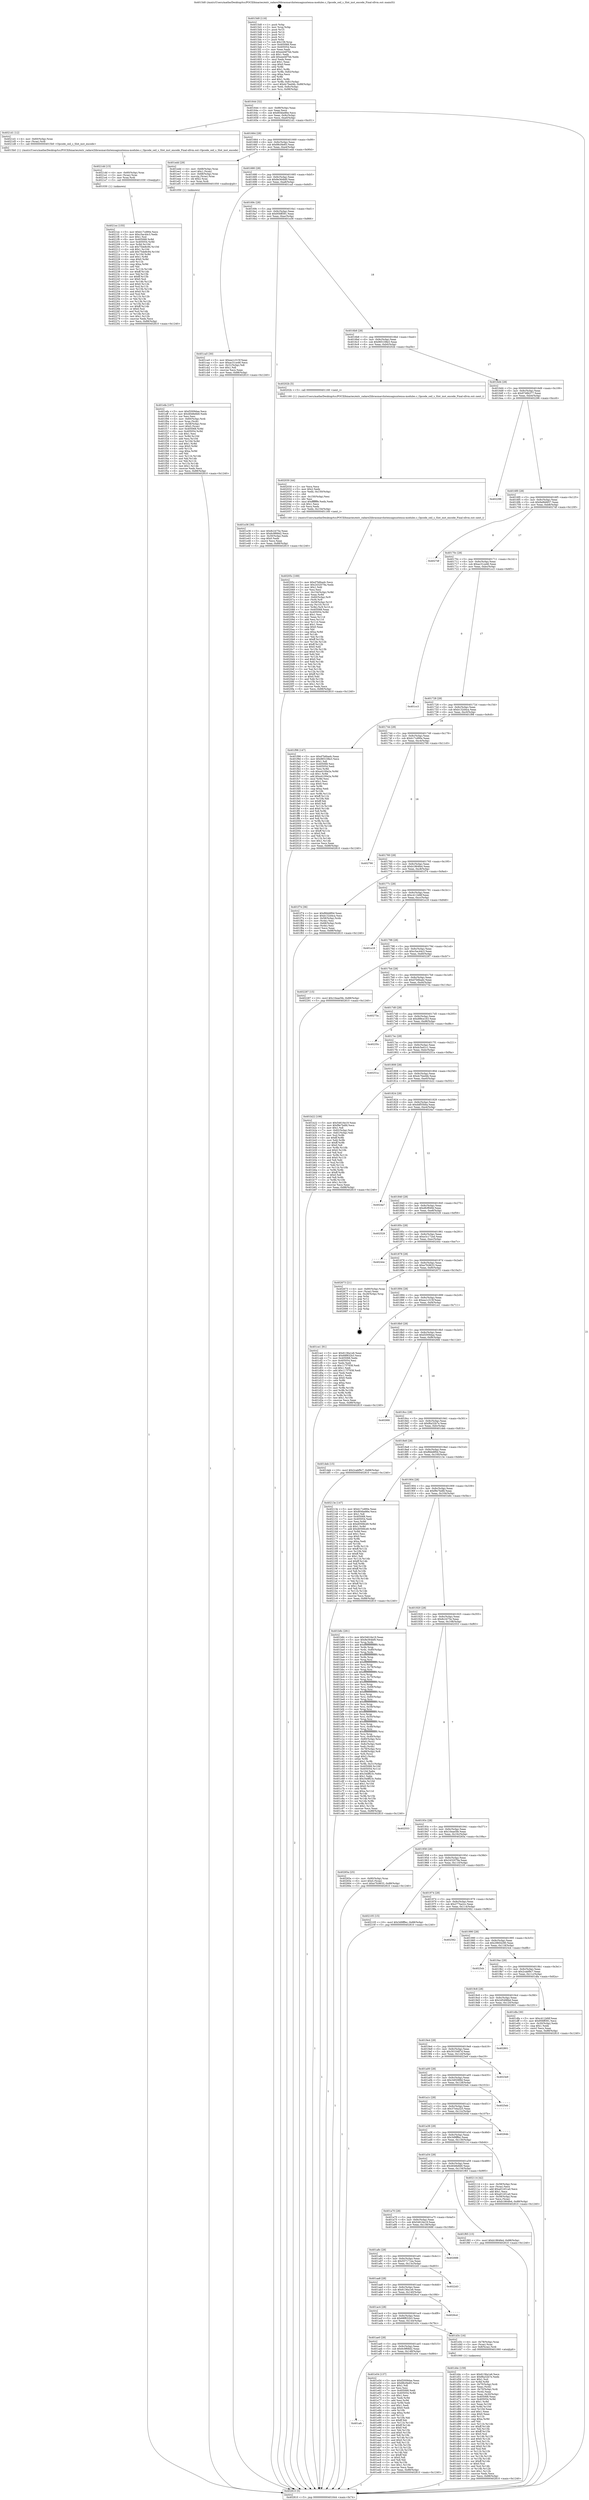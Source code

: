 digraph "0x4015d0" {
  label = "0x4015d0 (/mnt/c/Users/mathe/Desktop/tcc/POCII/binaries/extr_radare2librasmarchxtensagnuxtensa-modules.c_Opcode_ceil_s_Slot_inst_encode_Final-ollvm.out::main(0))"
  labelloc = "t"
  node[shape=record]

  Entry [label="",width=0.3,height=0.3,shape=circle,fillcolor=black,style=filled]
  "0x401644" [label="{
     0x401644 [32]\l
     | [instrs]\l
     &nbsp;&nbsp;0x401644 \<+6\>: mov -0x88(%rbp),%eax\l
     &nbsp;&nbsp;0x40164a \<+2\>: mov %eax,%ecx\l
     &nbsp;&nbsp;0x40164c \<+6\>: sub $0x804be86e,%ecx\l
     &nbsp;&nbsp;0x401652 \<+6\>: mov %eax,-0x9c(%rbp)\l
     &nbsp;&nbsp;0x401658 \<+6\>: mov %ecx,-0xa0(%rbp)\l
     &nbsp;&nbsp;0x40165e \<+6\>: je 00000000004021d1 \<main+0xc01\>\l
  }"]
  "0x4021d1" [label="{
     0x4021d1 [12]\l
     | [instrs]\l
     &nbsp;&nbsp;0x4021d1 \<+4\>: mov -0x60(%rbp),%rax\l
     &nbsp;&nbsp;0x4021d5 \<+3\>: mov (%rax),%rdi\l
     &nbsp;&nbsp;0x4021d8 \<+5\>: call 00000000004015b0 \<Opcode_ceil_s_Slot_inst_encode\>\l
     | [calls]\l
     &nbsp;&nbsp;0x4015b0 \{1\} (/mnt/c/Users/mathe/Desktop/tcc/POCII/binaries/extr_radare2librasmarchxtensagnuxtensa-modules.c_Opcode_ceil_s_Slot_inst_encode_Final-ollvm.out::Opcode_ceil_s_Slot_inst_encode)\l
  }"]
  "0x401664" [label="{
     0x401664 [28]\l
     | [instrs]\l
     &nbsp;&nbsp;0x401664 \<+5\>: jmp 0000000000401669 \<main+0x99\>\l
     &nbsp;&nbsp;0x401669 \<+6\>: mov -0x9c(%rbp),%eax\l
     &nbsp;&nbsp;0x40166f \<+5\>: sub $0x88cf4e83,%eax\l
     &nbsp;&nbsp;0x401674 \<+6\>: mov %eax,-0xa4(%rbp)\l
     &nbsp;&nbsp;0x40167a \<+6\>: je 0000000000401edd \<main+0x90d\>\l
  }"]
  Exit [label="",width=0.3,height=0.3,shape=circle,fillcolor=black,style=filled,peripheries=2]
  "0x401edd" [label="{
     0x401edd [29]\l
     | [instrs]\l
     &nbsp;&nbsp;0x401edd \<+4\>: mov -0x68(%rbp),%rax\l
     &nbsp;&nbsp;0x401ee1 \<+6\>: movl $0x1,(%rax)\l
     &nbsp;&nbsp;0x401ee7 \<+4\>: mov -0x68(%rbp),%rax\l
     &nbsp;&nbsp;0x401eeb \<+3\>: movslq (%rax),%rax\l
     &nbsp;&nbsp;0x401eee \<+4\>: shl $0x2,%rax\l
     &nbsp;&nbsp;0x401ef2 \<+3\>: mov %rax,%rdi\l
     &nbsp;&nbsp;0x401ef5 \<+5\>: call 0000000000401050 \<malloc@plt\>\l
     | [calls]\l
     &nbsp;&nbsp;0x401050 \{1\} (unknown)\l
  }"]
  "0x401680" [label="{
     0x401680 [28]\l
     | [instrs]\l
     &nbsp;&nbsp;0x401680 \<+5\>: jmp 0000000000401685 \<main+0xb5\>\l
     &nbsp;&nbsp;0x401685 \<+6\>: mov -0x9c(%rbp),%eax\l
     &nbsp;&nbsp;0x40168b \<+5\>: sub $0x8e364bf0,%eax\l
     &nbsp;&nbsp;0x401690 \<+6\>: mov %eax,-0xa8(%rbp)\l
     &nbsp;&nbsp;0x401696 \<+6\>: je 0000000000401ca5 \<main+0x6d5\>\l
  }"]
  "0x4021ec" [label="{
     0x4021ec [155]\l
     | [instrs]\l
     &nbsp;&nbsp;0x4021ec \<+5\>: mov $0xb17cd90e,%ecx\l
     &nbsp;&nbsp;0x4021f1 \<+5\>: mov $0xc5ac44c3,%edx\l
     &nbsp;&nbsp;0x4021f6 \<+3\>: mov $0x1,%sil\l
     &nbsp;&nbsp;0x4021f9 \<+8\>: mov 0x405068,%r8d\l
     &nbsp;&nbsp;0x402201 \<+8\>: mov 0x405054,%r9d\l
     &nbsp;&nbsp;0x402209 \<+3\>: mov %r8d,%r10d\l
     &nbsp;&nbsp;0x40220c \<+7\>: sub $0x75de8c94,%r10d\l
     &nbsp;&nbsp;0x402213 \<+4\>: sub $0x1,%r10d\l
     &nbsp;&nbsp;0x402217 \<+7\>: add $0x75de8c94,%r10d\l
     &nbsp;&nbsp;0x40221e \<+4\>: imul %r10d,%r8d\l
     &nbsp;&nbsp;0x402222 \<+4\>: and $0x1,%r8d\l
     &nbsp;&nbsp;0x402226 \<+4\>: cmp $0x0,%r8d\l
     &nbsp;&nbsp;0x40222a \<+4\>: sete %r11b\l
     &nbsp;&nbsp;0x40222e \<+4\>: cmp $0xa,%r9d\l
     &nbsp;&nbsp;0x402232 \<+3\>: setl %bl\l
     &nbsp;&nbsp;0x402235 \<+3\>: mov %r11b,%r14b\l
     &nbsp;&nbsp;0x402238 \<+4\>: xor $0xff,%r14b\l
     &nbsp;&nbsp;0x40223c \<+3\>: mov %bl,%r15b\l
     &nbsp;&nbsp;0x40223f \<+4\>: xor $0xff,%r15b\l
     &nbsp;&nbsp;0x402243 \<+4\>: xor $0x0,%sil\l
     &nbsp;&nbsp;0x402247 \<+3\>: mov %r14b,%r12b\l
     &nbsp;&nbsp;0x40224a \<+4\>: and $0x0,%r12b\l
     &nbsp;&nbsp;0x40224e \<+3\>: and %sil,%r11b\l
     &nbsp;&nbsp;0x402251 \<+3\>: mov %r15b,%r13b\l
     &nbsp;&nbsp;0x402254 \<+4\>: and $0x0,%r13b\l
     &nbsp;&nbsp;0x402258 \<+3\>: and %sil,%bl\l
     &nbsp;&nbsp;0x40225b \<+3\>: or %r11b,%r12b\l
     &nbsp;&nbsp;0x40225e \<+3\>: or %bl,%r13b\l
     &nbsp;&nbsp;0x402261 \<+3\>: xor %r13b,%r12b\l
     &nbsp;&nbsp;0x402264 \<+3\>: or %r15b,%r14b\l
     &nbsp;&nbsp;0x402267 \<+4\>: xor $0xff,%r14b\l
     &nbsp;&nbsp;0x40226b \<+4\>: or $0x0,%sil\l
     &nbsp;&nbsp;0x40226f \<+3\>: and %sil,%r14b\l
     &nbsp;&nbsp;0x402272 \<+3\>: or %r14b,%r12b\l
     &nbsp;&nbsp;0x402275 \<+4\>: test $0x1,%r12b\l
     &nbsp;&nbsp;0x402279 \<+3\>: cmovne %edx,%ecx\l
     &nbsp;&nbsp;0x40227c \<+6\>: mov %ecx,-0x88(%rbp)\l
     &nbsp;&nbsp;0x402282 \<+5\>: jmp 0000000000402810 \<main+0x1240\>\l
  }"]
  "0x401ca5" [label="{
     0x401ca5 [30]\l
     | [instrs]\l
     &nbsp;&nbsp;0x401ca5 \<+5\>: mov $0xea1c315f,%eax\l
     &nbsp;&nbsp;0x401caa \<+5\>: mov $0xac31ce46,%ecx\l
     &nbsp;&nbsp;0x401caf \<+3\>: mov -0x31(%rbp),%dl\l
     &nbsp;&nbsp;0x401cb2 \<+3\>: test $0x1,%dl\l
     &nbsp;&nbsp;0x401cb5 \<+3\>: cmovne %ecx,%eax\l
     &nbsp;&nbsp;0x401cb8 \<+6\>: mov %eax,-0x88(%rbp)\l
     &nbsp;&nbsp;0x401cbe \<+5\>: jmp 0000000000402810 \<main+0x1240\>\l
  }"]
  "0x40169c" [label="{
     0x40169c [28]\l
     | [instrs]\l
     &nbsp;&nbsp;0x40169c \<+5\>: jmp 00000000004016a1 \<main+0xd1\>\l
     &nbsp;&nbsp;0x4016a1 \<+6\>: mov -0x9c(%rbp),%eax\l
     &nbsp;&nbsp;0x4016a7 \<+5\>: sub $0x956ff391,%eax\l
     &nbsp;&nbsp;0x4016ac \<+6\>: mov %eax,-0xac(%rbp)\l
     &nbsp;&nbsp;0x4016b2 \<+6\>: je 0000000000401e36 \<main+0x866\>\l
  }"]
  "0x4021dd" [label="{
     0x4021dd [15]\l
     | [instrs]\l
     &nbsp;&nbsp;0x4021dd \<+4\>: mov -0x60(%rbp),%rax\l
     &nbsp;&nbsp;0x4021e1 \<+3\>: mov (%rax),%rax\l
     &nbsp;&nbsp;0x4021e4 \<+3\>: mov %rax,%rdi\l
     &nbsp;&nbsp;0x4021e7 \<+5\>: call 0000000000401030 \<free@plt\>\l
     | [calls]\l
     &nbsp;&nbsp;0x401030 \{1\} (unknown)\l
  }"]
  "0x401e36" [label="{
     0x401e36 [30]\l
     | [instrs]\l
     &nbsp;&nbsp;0x401e36 \<+5\>: mov $0x8c2475e,%eax\l
     &nbsp;&nbsp;0x401e3b \<+5\>: mov $0x6c9f68d2,%ecx\l
     &nbsp;&nbsp;0x401e40 \<+3\>: mov -0x30(%rbp),%edx\l
     &nbsp;&nbsp;0x401e43 \<+3\>: cmp $0x0,%edx\l
     &nbsp;&nbsp;0x401e46 \<+3\>: cmove %ecx,%eax\l
     &nbsp;&nbsp;0x401e49 \<+6\>: mov %eax,-0x88(%rbp)\l
     &nbsp;&nbsp;0x401e4f \<+5\>: jmp 0000000000402810 \<main+0x1240\>\l
  }"]
  "0x4016b8" [label="{
     0x4016b8 [28]\l
     | [instrs]\l
     &nbsp;&nbsp;0x4016b8 \<+5\>: jmp 00000000004016bd \<main+0xed\>\l
     &nbsp;&nbsp;0x4016bd \<+6\>: mov -0x9c(%rbp),%eax\l
     &nbsp;&nbsp;0x4016c3 \<+5\>: sub $0x965108e3,%eax\l
     &nbsp;&nbsp;0x4016c8 \<+6\>: mov %eax,-0xb0(%rbp)\l
     &nbsp;&nbsp;0x4016ce \<+6\>: je 000000000040202b \<main+0xa5b\>\l
  }"]
  "0x40205c" [label="{
     0x40205c [169]\l
     | [instrs]\l
     &nbsp;&nbsp;0x40205c \<+5\>: mov $0xd7b6badc,%ecx\l
     &nbsp;&nbsp;0x402061 \<+5\>: mov $0x2432079a,%edx\l
     &nbsp;&nbsp;0x402066 \<+3\>: mov $0x1,%dil\l
     &nbsp;&nbsp;0x402069 \<+2\>: xor %esi,%esi\l
     &nbsp;&nbsp;0x40206b \<+7\>: mov -0x154(%rbp),%r8d\l
     &nbsp;&nbsp;0x402072 \<+4\>: imul %eax,%r8d\l
     &nbsp;&nbsp;0x402076 \<+4\>: mov -0x60(%rbp),%r9\l
     &nbsp;&nbsp;0x40207a \<+3\>: mov (%r9),%r9\l
     &nbsp;&nbsp;0x40207d \<+4\>: mov -0x58(%rbp),%r10\l
     &nbsp;&nbsp;0x402081 \<+3\>: movslq (%r10),%r10\l
     &nbsp;&nbsp;0x402084 \<+4\>: mov %r8d,(%r9,%r10,4)\l
     &nbsp;&nbsp;0x402088 \<+7\>: mov 0x405068,%eax\l
     &nbsp;&nbsp;0x40208f \<+8\>: mov 0x405054,%r8d\l
     &nbsp;&nbsp;0x402097 \<+3\>: sub $0x1,%esi\l
     &nbsp;&nbsp;0x40209a \<+3\>: mov %eax,%r11d\l
     &nbsp;&nbsp;0x40209d \<+3\>: add %esi,%r11d\l
     &nbsp;&nbsp;0x4020a0 \<+4\>: imul %r11d,%eax\l
     &nbsp;&nbsp;0x4020a4 \<+3\>: and $0x1,%eax\l
     &nbsp;&nbsp;0x4020a7 \<+3\>: cmp $0x0,%eax\l
     &nbsp;&nbsp;0x4020aa \<+3\>: sete %bl\l
     &nbsp;&nbsp;0x4020ad \<+4\>: cmp $0xa,%r8d\l
     &nbsp;&nbsp;0x4020b1 \<+4\>: setl %r14b\l
     &nbsp;&nbsp;0x4020b5 \<+3\>: mov %bl,%r15b\l
     &nbsp;&nbsp;0x4020b8 \<+4\>: xor $0xff,%r15b\l
     &nbsp;&nbsp;0x4020bc \<+3\>: mov %r14b,%r12b\l
     &nbsp;&nbsp;0x4020bf \<+4\>: xor $0xff,%r12b\l
     &nbsp;&nbsp;0x4020c3 \<+4\>: xor $0x0,%dil\l
     &nbsp;&nbsp;0x4020c7 \<+3\>: mov %r15b,%r13b\l
     &nbsp;&nbsp;0x4020ca \<+4\>: and $0x0,%r13b\l
     &nbsp;&nbsp;0x4020ce \<+3\>: and %dil,%bl\l
     &nbsp;&nbsp;0x4020d1 \<+3\>: mov %r12b,%al\l
     &nbsp;&nbsp;0x4020d4 \<+2\>: and $0x0,%al\l
     &nbsp;&nbsp;0x4020d6 \<+3\>: and %dil,%r14b\l
     &nbsp;&nbsp;0x4020d9 \<+3\>: or %bl,%r13b\l
     &nbsp;&nbsp;0x4020dc \<+3\>: or %r14b,%al\l
     &nbsp;&nbsp;0x4020df \<+3\>: xor %al,%r13b\l
     &nbsp;&nbsp;0x4020e2 \<+3\>: or %r12b,%r15b\l
     &nbsp;&nbsp;0x4020e5 \<+4\>: xor $0xff,%r15b\l
     &nbsp;&nbsp;0x4020e9 \<+4\>: or $0x0,%dil\l
     &nbsp;&nbsp;0x4020ed \<+3\>: and %dil,%r15b\l
     &nbsp;&nbsp;0x4020f0 \<+3\>: or %r15b,%r13b\l
     &nbsp;&nbsp;0x4020f3 \<+4\>: test $0x1,%r13b\l
     &nbsp;&nbsp;0x4020f7 \<+3\>: cmovne %edx,%ecx\l
     &nbsp;&nbsp;0x4020fa \<+6\>: mov %ecx,-0x88(%rbp)\l
     &nbsp;&nbsp;0x402100 \<+5\>: jmp 0000000000402810 \<main+0x1240\>\l
  }"]
  "0x40202b" [label="{
     0x40202b [5]\l
     | [instrs]\l
     &nbsp;&nbsp;0x40202b \<+5\>: call 0000000000401160 \<next_i\>\l
     | [calls]\l
     &nbsp;&nbsp;0x401160 \{1\} (/mnt/c/Users/mathe/Desktop/tcc/POCII/binaries/extr_radare2librasmarchxtensagnuxtensa-modules.c_Opcode_ceil_s_Slot_inst_encode_Final-ollvm.out::next_i)\l
  }"]
  "0x4016d4" [label="{
     0x4016d4 [28]\l
     | [instrs]\l
     &nbsp;&nbsp;0x4016d4 \<+5\>: jmp 00000000004016d9 \<main+0x109\>\l
     &nbsp;&nbsp;0x4016d9 \<+6\>: mov -0x9c(%rbp),%eax\l
     &nbsp;&nbsp;0x4016df \<+5\>: sub $0x9748b377,%eax\l
     &nbsp;&nbsp;0x4016e4 \<+6\>: mov %eax,-0xb4(%rbp)\l
     &nbsp;&nbsp;0x4016ea \<+6\>: je 0000000000402296 \<main+0xcc6\>\l
  }"]
  "0x402030" [label="{
     0x402030 [44]\l
     | [instrs]\l
     &nbsp;&nbsp;0x402030 \<+2\>: xor %ecx,%ecx\l
     &nbsp;&nbsp;0x402032 \<+5\>: mov $0x2,%edx\l
     &nbsp;&nbsp;0x402037 \<+6\>: mov %edx,-0x150(%rbp)\l
     &nbsp;&nbsp;0x40203d \<+1\>: cltd\l
     &nbsp;&nbsp;0x40203e \<+6\>: mov -0x150(%rbp),%esi\l
     &nbsp;&nbsp;0x402044 \<+2\>: idiv %esi\l
     &nbsp;&nbsp;0x402046 \<+6\>: imul $0xfffffffe,%edx,%edx\l
     &nbsp;&nbsp;0x40204c \<+3\>: sub $0x1,%ecx\l
     &nbsp;&nbsp;0x40204f \<+2\>: sub %ecx,%edx\l
     &nbsp;&nbsp;0x402051 \<+6\>: mov %edx,-0x154(%rbp)\l
     &nbsp;&nbsp;0x402057 \<+5\>: call 0000000000401160 \<next_i\>\l
     | [calls]\l
     &nbsp;&nbsp;0x401160 \{1\} (/mnt/c/Users/mathe/Desktop/tcc/POCII/binaries/extr_radare2librasmarchxtensagnuxtensa-modules.c_Opcode_ceil_s_Slot_inst_encode_Final-ollvm.out::next_i)\l
  }"]
  "0x402296" [label="{
     0x402296\l
  }", style=dashed]
  "0x4016f0" [label="{
     0x4016f0 [28]\l
     | [instrs]\l
     &nbsp;&nbsp;0x4016f0 \<+5\>: jmp 00000000004016f5 \<main+0x125\>\l
     &nbsp;&nbsp;0x4016f5 \<+6\>: mov -0x9c(%rbp),%eax\l
     &nbsp;&nbsp;0x4016fb \<+5\>: sub $0x9a9b6657,%eax\l
     &nbsp;&nbsp;0x401700 \<+6\>: mov %eax,-0xb8(%rbp)\l
     &nbsp;&nbsp;0x401706 \<+6\>: je 00000000004027df \<main+0x120f\>\l
  }"]
  "0x401efa" [label="{
     0x401efa [107]\l
     | [instrs]\l
     &nbsp;&nbsp;0x401efa \<+5\>: mov $0xf2009dae,%ecx\l
     &nbsp;&nbsp;0x401eff \<+5\>: mov $0x4648e8d0,%edx\l
     &nbsp;&nbsp;0x401f04 \<+2\>: xor %esi,%esi\l
     &nbsp;&nbsp;0x401f06 \<+4\>: mov -0x60(%rbp),%rdi\l
     &nbsp;&nbsp;0x401f0a \<+3\>: mov %rax,(%rdi)\l
     &nbsp;&nbsp;0x401f0d \<+4\>: mov -0x58(%rbp),%rax\l
     &nbsp;&nbsp;0x401f11 \<+6\>: movl $0x0,(%rax)\l
     &nbsp;&nbsp;0x401f17 \<+8\>: mov 0x405068,%r8d\l
     &nbsp;&nbsp;0x401f1f \<+8\>: mov 0x405054,%r9d\l
     &nbsp;&nbsp;0x401f27 \<+3\>: sub $0x1,%esi\l
     &nbsp;&nbsp;0x401f2a \<+3\>: mov %r8d,%r10d\l
     &nbsp;&nbsp;0x401f2d \<+3\>: add %esi,%r10d\l
     &nbsp;&nbsp;0x401f30 \<+4\>: imul %r10d,%r8d\l
     &nbsp;&nbsp;0x401f34 \<+4\>: and $0x1,%r8d\l
     &nbsp;&nbsp;0x401f38 \<+4\>: cmp $0x0,%r8d\l
     &nbsp;&nbsp;0x401f3c \<+4\>: sete %r11b\l
     &nbsp;&nbsp;0x401f40 \<+4\>: cmp $0xa,%r9d\l
     &nbsp;&nbsp;0x401f44 \<+3\>: setl %bl\l
     &nbsp;&nbsp;0x401f47 \<+3\>: mov %r11b,%r14b\l
     &nbsp;&nbsp;0x401f4a \<+3\>: and %bl,%r14b\l
     &nbsp;&nbsp;0x401f4d \<+3\>: xor %bl,%r11b\l
     &nbsp;&nbsp;0x401f50 \<+3\>: or %r11b,%r14b\l
     &nbsp;&nbsp;0x401f53 \<+4\>: test $0x1,%r14b\l
     &nbsp;&nbsp;0x401f57 \<+3\>: cmovne %edx,%ecx\l
     &nbsp;&nbsp;0x401f5a \<+6\>: mov %ecx,-0x88(%rbp)\l
     &nbsp;&nbsp;0x401f60 \<+5\>: jmp 0000000000402810 \<main+0x1240\>\l
  }"]
  "0x4027df" [label="{
     0x4027df\l
  }", style=dashed]
  "0x40170c" [label="{
     0x40170c [28]\l
     | [instrs]\l
     &nbsp;&nbsp;0x40170c \<+5\>: jmp 0000000000401711 \<main+0x141\>\l
     &nbsp;&nbsp;0x401711 \<+6\>: mov -0x9c(%rbp),%eax\l
     &nbsp;&nbsp;0x401717 \<+5\>: sub $0xac31ce46,%eax\l
     &nbsp;&nbsp;0x40171c \<+6\>: mov %eax,-0xbc(%rbp)\l
     &nbsp;&nbsp;0x401722 \<+6\>: je 0000000000401cc3 \<main+0x6f3\>\l
  }"]
  "0x401afc" [label="{
     0x401afc\l
  }", style=dashed]
  "0x401cc3" [label="{
     0x401cc3\l
  }", style=dashed]
  "0x401728" [label="{
     0x401728 [28]\l
     | [instrs]\l
     &nbsp;&nbsp;0x401728 \<+5\>: jmp 000000000040172d \<main+0x15d\>\l
     &nbsp;&nbsp;0x40172d \<+6\>: mov -0x9c(%rbp),%eax\l
     &nbsp;&nbsp;0x401733 \<+5\>: sub $0xb132d4ca,%eax\l
     &nbsp;&nbsp;0x401738 \<+6\>: mov %eax,-0xc0(%rbp)\l
     &nbsp;&nbsp;0x40173e \<+6\>: je 0000000000401f98 \<main+0x9c8\>\l
  }"]
  "0x401e54" [label="{
     0x401e54 [137]\l
     | [instrs]\l
     &nbsp;&nbsp;0x401e54 \<+5\>: mov $0xf2009dae,%eax\l
     &nbsp;&nbsp;0x401e59 \<+5\>: mov $0x88cf4e83,%ecx\l
     &nbsp;&nbsp;0x401e5e \<+2\>: mov $0x1,%dl\l
     &nbsp;&nbsp;0x401e60 \<+2\>: xor %esi,%esi\l
     &nbsp;&nbsp;0x401e62 \<+7\>: mov 0x405068,%edi\l
     &nbsp;&nbsp;0x401e69 \<+8\>: mov 0x405054,%r8d\l
     &nbsp;&nbsp;0x401e71 \<+3\>: sub $0x1,%esi\l
     &nbsp;&nbsp;0x401e74 \<+3\>: mov %edi,%r9d\l
     &nbsp;&nbsp;0x401e77 \<+3\>: add %esi,%r9d\l
     &nbsp;&nbsp;0x401e7a \<+4\>: imul %r9d,%edi\l
     &nbsp;&nbsp;0x401e7e \<+3\>: and $0x1,%edi\l
     &nbsp;&nbsp;0x401e81 \<+3\>: cmp $0x0,%edi\l
     &nbsp;&nbsp;0x401e84 \<+4\>: sete %r10b\l
     &nbsp;&nbsp;0x401e88 \<+4\>: cmp $0xa,%r8d\l
     &nbsp;&nbsp;0x401e8c \<+4\>: setl %r11b\l
     &nbsp;&nbsp;0x401e90 \<+3\>: mov %r10b,%bl\l
     &nbsp;&nbsp;0x401e93 \<+3\>: xor $0xff,%bl\l
     &nbsp;&nbsp;0x401e96 \<+3\>: mov %r11b,%r14b\l
     &nbsp;&nbsp;0x401e99 \<+4\>: xor $0xff,%r14b\l
     &nbsp;&nbsp;0x401e9d \<+3\>: xor $0x0,%dl\l
     &nbsp;&nbsp;0x401ea0 \<+3\>: mov %bl,%r15b\l
     &nbsp;&nbsp;0x401ea3 \<+4\>: and $0x0,%r15b\l
     &nbsp;&nbsp;0x401ea7 \<+3\>: and %dl,%r10b\l
     &nbsp;&nbsp;0x401eaa \<+3\>: mov %r14b,%r12b\l
     &nbsp;&nbsp;0x401ead \<+4\>: and $0x0,%r12b\l
     &nbsp;&nbsp;0x401eb1 \<+3\>: and %dl,%r11b\l
     &nbsp;&nbsp;0x401eb4 \<+3\>: or %r10b,%r15b\l
     &nbsp;&nbsp;0x401eb7 \<+3\>: or %r11b,%r12b\l
     &nbsp;&nbsp;0x401eba \<+3\>: xor %r12b,%r15b\l
     &nbsp;&nbsp;0x401ebd \<+3\>: or %r14b,%bl\l
     &nbsp;&nbsp;0x401ec0 \<+3\>: xor $0xff,%bl\l
     &nbsp;&nbsp;0x401ec3 \<+3\>: or $0x0,%dl\l
     &nbsp;&nbsp;0x401ec6 \<+2\>: and %dl,%bl\l
     &nbsp;&nbsp;0x401ec8 \<+3\>: or %bl,%r15b\l
     &nbsp;&nbsp;0x401ecb \<+4\>: test $0x1,%r15b\l
     &nbsp;&nbsp;0x401ecf \<+3\>: cmovne %ecx,%eax\l
     &nbsp;&nbsp;0x401ed2 \<+6\>: mov %eax,-0x88(%rbp)\l
     &nbsp;&nbsp;0x401ed8 \<+5\>: jmp 0000000000402810 \<main+0x1240\>\l
  }"]
  "0x401f98" [label="{
     0x401f98 [147]\l
     | [instrs]\l
     &nbsp;&nbsp;0x401f98 \<+5\>: mov $0xd7b6badc,%eax\l
     &nbsp;&nbsp;0x401f9d \<+5\>: mov $0x965108e3,%ecx\l
     &nbsp;&nbsp;0x401fa2 \<+2\>: mov $0x1,%dl\l
     &nbsp;&nbsp;0x401fa4 \<+7\>: mov 0x405068,%esi\l
     &nbsp;&nbsp;0x401fab \<+7\>: mov 0x405054,%edi\l
     &nbsp;&nbsp;0x401fb2 \<+3\>: mov %esi,%r8d\l
     &nbsp;&nbsp;0x401fb5 \<+7\>: sub $0xe4100e2a,%r8d\l
     &nbsp;&nbsp;0x401fbc \<+4\>: sub $0x1,%r8d\l
     &nbsp;&nbsp;0x401fc0 \<+7\>: add $0xe4100e2a,%r8d\l
     &nbsp;&nbsp;0x401fc7 \<+4\>: imul %r8d,%esi\l
     &nbsp;&nbsp;0x401fcb \<+3\>: and $0x1,%esi\l
     &nbsp;&nbsp;0x401fce \<+3\>: cmp $0x0,%esi\l
     &nbsp;&nbsp;0x401fd1 \<+4\>: sete %r9b\l
     &nbsp;&nbsp;0x401fd5 \<+3\>: cmp $0xa,%edi\l
     &nbsp;&nbsp;0x401fd8 \<+4\>: setl %r10b\l
     &nbsp;&nbsp;0x401fdc \<+3\>: mov %r9b,%r11b\l
     &nbsp;&nbsp;0x401fdf \<+4\>: xor $0xff,%r11b\l
     &nbsp;&nbsp;0x401fe3 \<+3\>: mov %r10b,%bl\l
     &nbsp;&nbsp;0x401fe6 \<+3\>: xor $0xff,%bl\l
     &nbsp;&nbsp;0x401fe9 \<+3\>: xor $0x0,%dl\l
     &nbsp;&nbsp;0x401fec \<+3\>: mov %r11b,%r14b\l
     &nbsp;&nbsp;0x401fef \<+4\>: and $0x0,%r14b\l
     &nbsp;&nbsp;0x401ff3 \<+3\>: and %dl,%r9b\l
     &nbsp;&nbsp;0x401ff6 \<+3\>: mov %bl,%r15b\l
     &nbsp;&nbsp;0x401ff9 \<+4\>: and $0x0,%r15b\l
     &nbsp;&nbsp;0x401ffd \<+3\>: and %dl,%r10b\l
     &nbsp;&nbsp;0x402000 \<+3\>: or %r9b,%r14b\l
     &nbsp;&nbsp;0x402003 \<+3\>: or %r10b,%r15b\l
     &nbsp;&nbsp;0x402006 \<+3\>: xor %r15b,%r14b\l
     &nbsp;&nbsp;0x402009 \<+3\>: or %bl,%r11b\l
     &nbsp;&nbsp;0x40200c \<+4\>: xor $0xff,%r11b\l
     &nbsp;&nbsp;0x402010 \<+3\>: or $0x0,%dl\l
     &nbsp;&nbsp;0x402013 \<+3\>: and %dl,%r11b\l
     &nbsp;&nbsp;0x402016 \<+3\>: or %r11b,%r14b\l
     &nbsp;&nbsp;0x402019 \<+4\>: test $0x1,%r14b\l
     &nbsp;&nbsp;0x40201d \<+3\>: cmovne %ecx,%eax\l
     &nbsp;&nbsp;0x402020 \<+6\>: mov %eax,-0x88(%rbp)\l
     &nbsp;&nbsp;0x402026 \<+5\>: jmp 0000000000402810 \<main+0x1240\>\l
  }"]
  "0x401744" [label="{
     0x401744 [28]\l
     | [instrs]\l
     &nbsp;&nbsp;0x401744 \<+5\>: jmp 0000000000401749 \<main+0x179\>\l
     &nbsp;&nbsp;0x401749 \<+6\>: mov -0x9c(%rbp),%eax\l
     &nbsp;&nbsp;0x40174f \<+5\>: sub $0xb17cd90e,%eax\l
     &nbsp;&nbsp;0x401754 \<+6\>: mov %eax,-0xc4(%rbp)\l
     &nbsp;&nbsp;0x40175a \<+6\>: je 0000000000402790 \<main+0x11c0\>\l
  }"]
  "0x401d4c" [label="{
     0x401d4c [159]\l
     | [instrs]\l
     &nbsp;&nbsp;0x401d4c \<+5\>: mov $0x6136a1e6,%ecx\l
     &nbsp;&nbsp;0x401d51 \<+5\>: mov $0xf6a32b7e,%edx\l
     &nbsp;&nbsp;0x401d56 \<+3\>: mov $0x1,%sil\l
     &nbsp;&nbsp;0x401d59 \<+3\>: xor %r8d,%r8d\l
     &nbsp;&nbsp;0x401d5c \<+4\>: mov -0x70(%rbp),%rdi\l
     &nbsp;&nbsp;0x401d60 \<+2\>: mov %eax,(%rdi)\l
     &nbsp;&nbsp;0x401d62 \<+4\>: mov -0x70(%rbp),%rdi\l
     &nbsp;&nbsp;0x401d66 \<+2\>: mov (%rdi),%eax\l
     &nbsp;&nbsp;0x401d68 \<+3\>: mov %eax,-0x30(%rbp)\l
     &nbsp;&nbsp;0x401d6b \<+7\>: mov 0x405068,%eax\l
     &nbsp;&nbsp;0x401d72 \<+8\>: mov 0x405054,%r9d\l
     &nbsp;&nbsp;0x401d7a \<+4\>: sub $0x1,%r8d\l
     &nbsp;&nbsp;0x401d7e \<+3\>: mov %eax,%r10d\l
     &nbsp;&nbsp;0x401d81 \<+3\>: add %r8d,%r10d\l
     &nbsp;&nbsp;0x401d84 \<+4\>: imul %r10d,%eax\l
     &nbsp;&nbsp;0x401d88 \<+3\>: and $0x1,%eax\l
     &nbsp;&nbsp;0x401d8b \<+3\>: cmp $0x0,%eax\l
     &nbsp;&nbsp;0x401d8e \<+4\>: sete %r11b\l
     &nbsp;&nbsp;0x401d92 \<+4\>: cmp $0xa,%r9d\l
     &nbsp;&nbsp;0x401d96 \<+3\>: setl %bl\l
     &nbsp;&nbsp;0x401d99 \<+3\>: mov %r11b,%r14b\l
     &nbsp;&nbsp;0x401d9c \<+4\>: xor $0xff,%r14b\l
     &nbsp;&nbsp;0x401da0 \<+3\>: mov %bl,%r15b\l
     &nbsp;&nbsp;0x401da3 \<+4\>: xor $0xff,%r15b\l
     &nbsp;&nbsp;0x401da7 \<+4\>: xor $0x0,%sil\l
     &nbsp;&nbsp;0x401dab \<+3\>: mov %r14b,%r12b\l
     &nbsp;&nbsp;0x401dae \<+4\>: and $0x0,%r12b\l
     &nbsp;&nbsp;0x401db2 \<+3\>: and %sil,%r11b\l
     &nbsp;&nbsp;0x401db5 \<+3\>: mov %r15b,%r13b\l
     &nbsp;&nbsp;0x401db8 \<+4\>: and $0x0,%r13b\l
     &nbsp;&nbsp;0x401dbc \<+3\>: and %sil,%bl\l
     &nbsp;&nbsp;0x401dbf \<+3\>: or %r11b,%r12b\l
     &nbsp;&nbsp;0x401dc2 \<+3\>: or %bl,%r13b\l
     &nbsp;&nbsp;0x401dc5 \<+3\>: xor %r13b,%r12b\l
     &nbsp;&nbsp;0x401dc8 \<+3\>: or %r15b,%r14b\l
     &nbsp;&nbsp;0x401dcb \<+4\>: xor $0xff,%r14b\l
     &nbsp;&nbsp;0x401dcf \<+4\>: or $0x0,%sil\l
     &nbsp;&nbsp;0x401dd3 \<+3\>: and %sil,%r14b\l
     &nbsp;&nbsp;0x401dd6 \<+3\>: or %r14b,%r12b\l
     &nbsp;&nbsp;0x401dd9 \<+4\>: test $0x1,%r12b\l
     &nbsp;&nbsp;0x401ddd \<+3\>: cmovne %edx,%ecx\l
     &nbsp;&nbsp;0x401de0 \<+6\>: mov %ecx,-0x88(%rbp)\l
     &nbsp;&nbsp;0x401de6 \<+5\>: jmp 0000000000402810 \<main+0x1240\>\l
  }"]
  "0x402790" [label="{
     0x402790\l
  }", style=dashed]
  "0x401760" [label="{
     0x401760 [28]\l
     | [instrs]\l
     &nbsp;&nbsp;0x401760 \<+5\>: jmp 0000000000401765 \<main+0x195\>\l
     &nbsp;&nbsp;0x401765 \<+6\>: mov -0x9c(%rbp),%eax\l
     &nbsp;&nbsp;0x40176b \<+5\>: sub $0xb1864fe4,%eax\l
     &nbsp;&nbsp;0x401770 \<+6\>: mov %eax,-0xc8(%rbp)\l
     &nbsp;&nbsp;0x401776 \<+6\>: je 0000000000401f74 \<main+0x9a4\>\l
  }"]
  "0x401ae0" [label="{
     0x401ae0 [28]\l
     | [instrs]\l
     &nbsp;&nbsp;0x401ae0 \<+5\>: jmp 0000000000401ae5 \<main+0x515\>\l
     &nbsp;&nbsp;0x401ae5 \<+6\>: mov -0x9c(%rbp),%eax\l
     &nbsp;&nbsp;0x401aeb \<+5\>: sub $0x6c9f68d2,%eax\l
     &nbsp;&nbsp;0x401af0 \<+6\>: mov %eax,-0x148(%rbp)\l
     &nbsp;&nbsp;0x401af6 \<+6\>: je 0000000000401e54 \<main+0x884\>\l
  }"]
  "0x401f74" [label="{
     0x401f74 [36]\l
     | [instrs]\l
     &nbsp;&nbsp;0x401f74 \<+5\>: mov $0xf6bb8f0d,%eax\l
     &nbsp;&nbsp;0x401f79 \<+5\>: mov $0xb132d4ca,%ecx\l
     &nbsp;&nbsp;0x401f7e \<+4\>: mov -0x58(%rbp),%rdx\l
     &nbsp;&nbsp;0x401f82 \<+2\>: mov (%rdx),%esi\l
     &nbsp;&nbsp;0x401f84 \<+4\>: mov -0x68(%rbp),%rdx\l
     &nbsp;&nbsp;0x401f88 \<+2\>: cmp (%rdx),%esi\l
     &nbsp;&nbsp;0x401f8a \<+3\>: cmovl %ecx,%eax\l
     &nbsp;&nbsp;0x401f8d \<+6\>: mov %eax,-0x88(%rbp)\l
     &nbsp;&nbsp;0x401f93 \<+5\>: jmp 0000000000402810 \<main+0x1240\>\l
  }"]
  "0x40177c" [label="{
     0x40177c [28]\l
     | [instrs]\l
     &nbsp;&nbsp;0x40177c \<+5\>: jmp 0000000000401781 \<main+0x1b1\>\l
     &nbsp;&nbsp;0x401781 \<+6\>: mov -0x9c(%rbp),%eax\l
     &nbsp;&nbsp;0x401787 \<+5\>: sub $0xc411bfdf,%eax\l
     &nbsp;&nbsp;0x40178c \<+6\>: mov %eax,-0xcc(%rbp)\l
     &nbsp;&nbsp;0x401792 \<+6\>: je 0000000000401e18 \<main+0x848\>\l
  }"]
  "0x401d3c" [label="{
     0x401d3c [16]\l
     | [instrs]\l
     &nbsp;&nbsp;0x401d3c \<+4\>: mov -0x78(%rbp),%rax\l
     &nbsp;&nbsp;0x401d40 \<+3\>: mov (%rax),%rax\l
     &nbsp;&nbsp;0x401d43 \<+4\>: mov 0x8(%rax),%rdi\l
     &nbsp;&nbsp;0x401d47 \<+5\>: call 0000000000401060 \<atoi@plt\>\l
     | [calls]\l
     &nbsp;&nbsp;0x401060 \{1\} (unknown)\l
  }"]
  "0x401e18" [label="{
     0x401e18\l
  }", style=dashed]
  "0x401798" [label="{
     0x401798 [28]\l
     | [instrs]\l
     &nbsp;&nbsp;0x401798 \<+5\>: jmp 000000000040179d \<main+0x1cd\>\l
     &nbsp;&nbsp;0x40179d \<+6\>: mov -0x9c(%rbp),%eax\l
     &nbsp;&nbsp;0x4017a3 \<+5\>: sub $0xc5ac44c3,%eax\l
     &nbsp;&nbsp;0x4017a8 \<+6\>: mov %eax,-0xd0(%rbp)\l
     &nbsp;&nbsp;0x4017ae \<+6\>: je 0000000000402287 \<main+0xcb7\>\l
  }"]
  "0x401ac4" [label="{
     0x401ac4 [28]\l
     | [instrs]\l
     &nbsp;&nbsp;0x401ac4 \<+5\>: jmp 0000000000401ac9 \<main+0x4f9\>\l
     &nbsp;&nbsp;0x401ac9 \<+6\>: mov -0x9c(%rbp),%eax\l
     &nbsp;&nbsp;0x401acf \<+5\>: sub $0x68f832b3,%eax\l
     &nbsp;&nbsp;0x401ad4 \<+6\>: mov %eax,-0x144(%rbp)\l
     &nbsp;&nbsp;0x401ada \<+6\>: je 0000000000401d3c \<main+0x76c\>\l
  }"]
  "0x402287" [label="{
     0x402287 [15]\l
     | [instrs]\l
     &nbsp;&nbsp;0x402287 \<+10\>: movl $0x10eae5fe,-0x88(%rbp)\l
     &nbsp;&nbsp;0x402291 \<+5\>: jmp 0000000000402810 \<main+0x1240\>\l
  }"]
  "0x4017b4" [label="{
     0x4017b4 [28]\l
     | [instrs]\l
     &nbsp;&nbsp;0x4017b4 \<+5\>: jmp 00000000004017b9 \<main+0x1e9\>\l
     &nbsp;&nbsp;0x4017b9 \<+6\>: mov -0x9c(%rbp),%eax\l
     &nbsp;&nbsp;0x4017bf \<+5\>: sub $0xd7b6badc,%eax\l
     &nbsp;&nbsp;0x4017c4 \<+6\>: mov %eax,-0xd4(%rbp)\l
     &nbsp;&nbsp;0x4017ca \<+6\>: je 000000000040273a \<main+0x116a\>\l
  }"]
  "0x4026cd" [label="{
     0x4026cd\l
  }", style=dashed]
  "0x40273a" [label="{
     0x40273a\l
  }", style=dashed]
  "0x4017d0" [label="{
     0x4017d0 [28]\l
     | [instrs]\l
     &nbsp;&nbsp;0x4017d0 \<+5\>: jmp 00000000004017d5 \<main+0x205\>\l
     &nbsp;&nbsp;0x4017d5 \<+6\>: mov -0x9c(%rbp),%eax\l
     &nbsp;&nbsp;0x4017db \<+5\>: sub $0xd98ce163,%eax\l
     &nbsp;&nbsp;0x4017e0 \<+6\>: mov %eax,-0xd8(%rbp)\l
     &nbsp;&nbsp;0x4017e6 \<+6\>: je 000000000040235c \<main+0xd8c\>\l
  }"]
  "0x401aa8" [label="{
     0x401aa8 [28]\l
     | [instrs]\l
     &nbsp;&nbsp;0x401aa8 \<+5\>: jmp 0000000000401aad \<main+0x4dd\>\l
     &nbsp;&nbsp;0x401aad \<+6\>: mov -0x9c(%rbp),%eax\l
     &nbsp;&nbsp;0x401ab3 \<+5\>: sub $0x6136a1e6,%eax\l
     &nbsp;&nbsp;0x401ab8 \<+6\>: mov %eax,-0x140(%rbp)\l
     &nbsp;&nbsp;0x401abe \<+6\>: je 00000000004026cd \<main+0x10fd\>\l
  }"]
  "0x40235c" [label="{
     0x40235c\l
  }", style=dashed]
  "0x4017ec" [label="{
     0x4017ec [28]\l
     | [instrs]\l
     &nbsp;&nbsp;0x4017ec \<+5\>: jmp 00000000004017f1 \<main+0x221\>\l
     &nbsp;&nbsp;0x4017f1 \<+6\>: mov -0x9c(%rbp),%eax\l
     &nbsp;&nbsp;0x4017f7 \<+5\>: sub $0xdc5ed1c1,%eax\l
     &nbsp;&nbsp;0x4017fc \<+6\>: mov %eax,-0xdc(%rbp)\l
     &nbsp;&nbsp;0x401802 \<+6\>: je 000000000040251a \<main+0xf4a\>\l
  }"]
  "0x4022d3" [label="{
     0x4022d3\l
  }", style=dashed]
  "0x40251a" [label="{
     0x40251a\l
  }", style=dashed]
  "0x401808" [label="{
     0x401808 [28]\l
     | [instrs]\l
     &nbsp;&nbsp;0x401808 \<+5\>: jmp 000000000040180d \<main+0x23d\>\l
     &nbsp;&nbsp;0x40180d \<+6\>: mov -0x9c(%rbp),%eax\l
     &nbsp;&nbsp;0x401813 \<+5\>: sub $0xdc7bed4b,%eax\l
     &nbsp;&nbsp;0x401818 \<+6\>: mov %eax,-0xe0(%rbp)\l
     &nbsp;&nbsp;0x40181e \<+6\>: je 0000000000401b22 \<main+0x552\>\l
  }"]
  "0x401a8c" [label="{
     0x401a8c [28]\l
     | [instrs]\l
     &nbsp;&nbsp;0x401a8c \<+5\>: jmp 0000000000401a91 \<main+0x4c1\>\l
     &nbsp;&nbsp;0x401a91 \<+6\>: mov -0x9c(%rbp),%eax\l
     &nbsp;&nbsp;0x401a97 \<+5\>: sub $0x557171ea,%eax\l
     &nbsp;&nbsp;0x401a9c \<+6\>: mov %eax,-0x13c(%rbp)\l
     &nbsp;&nbsp;0x401aa2 \<+6\>: je 00000000004022d3 \<main+0xd03\>\l
  }"]
  "0x401b22" [label="{
     0x401b22 [106]\l
     | [instrs]\l
     &nbsp;&nbsp;0x401b22 \<+5\>: mov $0x54616e19,%eax\l
     &nbsp;&nbsp;0x401b27 \<+5\>: mov $0xf9e7bdfd,%ecx\l
     &nbsp;&nbsp;0x401b2c \<+2\>: mov $0x1,%dl\l
     &nbsp;&nbsp;0x401b2e \<+7\>: mov -0x82(%rbp),%sil\l
     &nbsp;&nbsp;0x401b35 \<+7\>: mov -0x81(%rbp),%dil\l
     &nbsp;&nbsp;0x401b3c \<+3\>: mov %sil,%r8b\l
     &nbsp;&nbsp;0x401b3f \<+4\>: xor $0xff,%r8b\l
     &nbsp;&nbsp;0x401b43 \<+3\>: mov %dil,%r9b\l
     &nbsp;&nbsp;0x401b46 \<+4\>: xor $0xff,%r9b\l
     &nbsp;&nbsp;0x401b4a \<+3\>: xor $0x0,%dl\l
     &nbsp;&nbsp;0x401b4d \<+3\>: mov %r8b,%r10b\l
     &nbsp;&nbsp;0x401b50 \<+4\>: and $0x0,%r10b\l
     &nbsp;&nbsp;0x401b54 \<+3\>: and %dl,%sil\l
     &nbsp;&nbsp;0x401b57 \<+3\>: mov %r9b,%r11b\l
     &nbsp;&nbsp;0x401b5a \<+4\>: and $0x0,%r11b\l
     &nbsp;&nbsp;0x401b5e \<+3\>: and %dl,%dil\l
     &nbsp;&nbsp;0x401b61 \<+3\>: or %sil,%r10b\l
     &nbsp;&nbsp;0x401b64 \<+3\>: or %dil,%r11b\l
     &nbsp;&nbsp;0x401b67 \<+3\>: xor %r11b,%r10b\l
     &nbsp;&nbsp;0x401b6a \<+3\>: or %r9b,%r8b\l
     &nbsp;&nbsp;0x401b6d \<+4\>: xor $0xff,%r8b\l
     &nbsp;&nbsp;0x401b71 \<+3\>: or $0x0,%dl\l
     &nbsp;&nbsp;0x401b74 \<+3\>: and %dl,%r8b\l
     &nbsp;&nbsp;0x401b77 \<+3\>: or %r8b,%r10b\l
     &nbsp;&nbsp;0x401b7a \<+4\>: test $0x1,%r10b\l
     &nbsp;&nbsp;0x401b7e \<+3\>: cmovne %ecx,%eax\l
     &nbsp;&nbsp;0x401b81 \<+6\>: mov %eax,-0x88(%rbp)\l
     &nbsp;&nbsp;0x401b87 \<+5\>: jmp 0000000000402810 \<main+0x1240\>\l
  }"]
  "0x401824" [label="{
     0x401824 [28]\l
     | [instrs]\l
     &nbsp;&nbsp;0x401824 \<+5\>: jmp 0000000000401829 \<main+0x259\>\l
     &nbsp;&nbsp;0x401829 \<+6\>: mov -0x9c(%rbp),%eax\l
     &nbsp;&nbsp;0x40182f \<+5\>: sub $0xddf55bba,%eax\l
     &nbsp;&nbsp;0x401834 \<+6\>: mov %eax,-0xe4(%rbp)\l
     &nbsp;&nbsp;0x40183a \<+6\>: je 00000000004024a7 \<main+0xed7\>\l
  }"]
  "0x402810" [label="{
     0x402810 [5]\l
     | [instrs]\l
     &nbsp;&nbsp;0x402810 \<+5\>: jmp 0000000000401644 \<main+0x74\>\l
  }"]
  "0x4015d0" [label="{
     0x4015d0 [116]\l
     | [instrs]\l
     &nbsp;&nbsp;0x4015d0 \<+1\>: push %rbp\l
     &nbsp;&nbsp;0x4015d1 \<+3\>: mov %rsp,%rbp\l
     &nbsp;&nbsp;0x4015d4 \<+2\>: push %r15\l
     &nbsp;&nbsp;0x4015d6 \<+2\>: push %r14\l
     &nbsp;&nbsp;0x4015d8 \<+2\>: push %r13\l
     &nbsp;&nbsp;0x4015da \<+2\>: push %r12\l
     &nbsp;&nbsp;0x4015dc \<+1\>: push %rbx\l
     &nbsp;&nbsp;0x4015dd \<+7\>: sub $0x158,%rsp\l
     &nbsp;&nbsp;0x4015e4 \<+7\>: mov 0x405068,%eax\l
     &nbsp;&nbsp;0x4015eb \<+7\>: mov 0x405054,%ecx\l
     &nbsp;&nbsp;0x4015f2 \<+2\>: mov %eax,%edx\l
     &nbsp;&nbsp;0x4015f4 \<+6\>: sub $0xeed4f7bb,%edx\l
     &nbsp;&nbsp;0x4015fa \<+3\>: sub $0x1,%edx\l
     &nbsp;&nbsp;0x4015fd \<+6\>: add $0xeed4f7bb,%edx\l
     &nbsp;&nbsp;0x401603 \<+3\>: imul %edx,%eax\l
     &nbsp;&nbsp;0x401606 \<+3\>: and $0x1,%eax\l
     &nbsp;&nbsp;0x401609 \<+3\>: cmp $0x0,%eax\l
     &nbsp;&nbsp;0x40160c \<+4\>: sete %r8b\l
     &nbsp;&nbsp;0x401610 \<+4\>: and $0x1,%r8b\l
     &nbsp;&nbsp;0x401614 \<+7\>: mov %r8b,-0x82(%rbp)\l
     &nbsp;&nbsp;0x40161b \<+3\>: cmp $0xa,%ecx\l
     &nbsp;&nbsp;0x40161e \<+4\>: setl %r8b\l
     &nbsp;&nbsp;0x401622 \<+4\>: and $0x1,%r8b\l
     &nbsp;&nbsp;0x401626 \<+7\>: mov %r8b,-0x81(%rbp)\l
     &nbsp;&nbsp;0x40162d \<+10\>: movl $0xdc7bed4b,-0x88(%rbp)\l
     &nbsp;&nbsp;0x401637 \<+6\>: mov %edi,-0x8c(%rbp)\l
     &nbsp;&nbsp;0x40163d \<+7\>: mov %rsi,-0x98(%rbp)\l
  }"]
  "0x402688" [label="{
     0x402688\l
  }", style=dashed]
  "0x4024a7" [label="{
     0x4024a7\l
  }", style=dashed]
  "0x401840" [label="{
     0x401840 [28]\l
     | [instrs]\l
     &nbsp;&nbsp;0x401840 \<+5\>: jmp 0000000000401845 \<main+0x275\>\l
     &nbsp;&nbsp;0x401845 \<+6\>: mov -0x9c(%rbp),%eax\l
     &nbsp;&nbsp;0x40184b \<+5\>: sub $0xdfcf949d,%eax\l
     &nbsp;&nbsp;0x401850 \<+6\>: mov %eax,-0xe8(%rbp)\l
     &nbsp;&nbsp;0x401856 \<+6\>: je 0000000000402529 \<main+0xf59\>\l
  }"]
  "0x401a70" [label="{
     0x401a70 [28]\l
     | [instrs]\l
     &nbsp;&nbsp;0x401a70 \<+5\>: jmp 0000000000401a75 \<main+0x4a5\>\l
     &nbsp;&nbsp;0x401a75 \<+6\>: mov -0x9c(%rbp),%eax\l
     &nbsp;&nbsp;0x401a7b \<+5\>: sub $0x54616e19,%eax\l
     &nbsp;&nbsp;0x401a80 \<+6\>: mov %eax,-0x138(%rbp)\l
     &nbsp;&nbsp;0x401a86 \<+6\>: je 0000000000402688 \<main+0x10b8\>\l
  }"]
  "0x402529" [label="{
     0x402529\l
  }", style=dashed]
  "0x40185c" [label="{
     0x40185c [28]\l
     | [instrs]\l
     &nbsp;&nbsp;0x40185c \<+5\>: jmp 0000000000401861 \<main+0x291\>\l
     &nbsp;&nbsp;0x401861 \<+6\>: mov -0x9c(%rbp),%eax\l
     &nbsp;&nbsp;0x401867 \<+5\>: sub $0xe3c172ed,%eax\l
     &nbsp;&nbsp;0x40186c \<+6\>: mov %eax,-0xec(%rbp)\l
     &nbsp;&nbsp;0x401872 \<+6\>: je 000000000040244c \<main+0xe7c\>\l
  }"]
  "0x401f65" [label="{
     0x401f65 [15]\l
     | [instrs]\l
     &nbsp;&nbsp;0x401f65 \<+10\>: movl $0xb1864fe4,-0x88(%rbp)\l
     &nbsp;&nbsp;0x401f6f \<+5\>: jmp 0000000000402810 \<main+0x1240\>\l
  }"]
  "0x40244c" [label="{
     0x40244c\l
  }", style=dashed]
  "0x401878" [label="{
     0x401878 [28]\l
     | [instrs]\l
     &nbsp;&nbsp;0x401878 \<+5\>: jmp 000000000040187d \<main+0x2ad\>\l
     &nbsp;&nbsp;0x40187d \<+6\>: mov -0x9c(%rbp),%eax\l
     &nbsp;&nbsp;0x401883 \<+5\>: sub $0xe7fc9633,%eax\l
     &nbsp;&nbsp;0x401888 \<+6\>: mov %eax,-0xf0(%rbp)\l
     &nbsp;&nbsp;0x40188e \<+6\>: je 0000000000402673 \<main+0x10a3\>\l
  }"]
  "0x401a54" [label="{
     0x401a54 [28]\l
     | [instrs]\l
     &nbsp;&nbsp;0x401a54 \<+5\>: jmp 0000000000401a59 \<main+0x489\>\l
     &nbsp;&nbsp;0x401a59 \<+6\>: mov -0x9c(%rbp),%eax\l
     &nbsp;&nbsp;0x401a5f \<+5\>: sub $0x4648e8d0,%eax\l
     &nbsp;&nbsp;0x401a64 \<+6\>: mov %eax,-0x134(%rbp)\l
     &nbsp;&nbsp;0x401a6a \<+6\>: je 0000000000401f65 \<main+0x995\>\l
  }"]
  "0x402673" [label="{
     0x402673 [21]\l
     | [instrs]\l
     &nbsp;&nbsp;0x402673 \<+4\>: mov -0x80(%rbp),%rax\l
     &nbsp;&nbsp;0x402677 \<+2\>: mov (%rax),%eax\l
     &nbsp;&nbsp;0x402679 \<+4\>: lea -0x28(%rbp),%rsp\l
     &nbsp;&nbsp;0x40267d \<+1\>: pop %rbx\l
     &nbsp;&nbsp;0x40267e \<+2\>: pop %r12\l
     &nbsp;&nbsp;0x402680 \<+2\>: pop %r13\l
     &nbsp;&nbsp;0x402682 \<+2\>: pop %r14\l
     &nbsp;&nbsp;0x402684 \<+2\>: pop %r15\l
     &nbsp;&nbsp;0x402686 \<+1\>: pop %rbp\l
     &nbsp;&nbsp;0x402687 \<+1\>: ret\l
  }"]
  "0x401894" [label="{
     0x401894 [28]\l
     | [instrs]\l
     &nbsp;&nbsp;0x401894 \<+5\>: jmp 0000000000401899 \<main+0x2c9\>\l
     &nbsp;&nbsp;0x401899 \<+6\>: mov -0x9c(%rbp),%eax\l
     &nbsp;&nbsp;0x40189f \<+5\>: sub $0xea1c315f,%eax\l
     &nbsp;&nbsp;0x4018a4 \<+6\>: mov %eax,-0xf4(%rbp)\l
     &nbsp;&nbsp;0x4018aa \<+6\>: je 0000000000401ce1 \<main+0x711\>\l
  }"]
  "0x402114" [label="{
     0x402114 [42]\l
     | [instrs]\l
     &nbsp;&nbsp;0x402114 \<+4\>: mov -0x58(%rbp),%rax\l
     &nbsp;&nbsp;0x402118 \<+2\>: mov (%rax),%ecx\l
     &nbsp;&nbsp;0x40211a \<+6\>: add $0xa01451a0,%ecx\l
     &nbsp;&nbsp;0x402120 \<+3\>: add $0x1,%ecx\l
     &nbsp;&nbsp;0x402123 \<+6\>: sub $0xa01451a0,%ecx\l
     &nbsp;&nbsp;0x402129 \<+4\>: mov -0x58(%rbp),%rax\l
     &nbsp;&nbsp;0x40212d \<+2\>: mov %ecx,(%rax)\l
     &nbsp;&nbsp;0x40212f \<+10\>: movl $0xb1864fe4,-0x88(%rbp)\l
     &nbsp;&nbsp;0x402139 \<+5\>: jmp 0000000000402810 \<main+0x1240\>\l
  }"]
  "0x401ce1" [label="{
     0x401ce1 [91]\l
     | [instrs]\l
     &nbsp;&nbsp;0x401ce1 \<+5\>: mov $0x6136a1e6,%eax\l
     &nbsp;&nbsp;0x401ce6 \<+5\>: mov $0x68f832b3,%ecx\l
     &nbsp;&nbsp;0x401ceb \<+7\>: mov 0x405068,%edx\l
     &nbsp;&nbsp;0x401cf2 \<+7\>: mov 0x405054,%esi\l
     &nbsp;&nbsp;0x401cf9 \<+2\>: mov %edx,%edi\l
     &nbsp;&nbsp;0x401cfb \<+6\>: sub $0x117f7938,%edi\l
     &nbsp;&nbsp;0x401d01 \<+3\>: sub $0x1,%edi\l
     &nbsp;&nbsp;0x401d04 \<+6\>: add $0x117f7938,%edi\l
     &nbsp;&nbsp;0x401d0a \<+3\>: imul %edi,%edx\l
     &nbsp;&nbsp;0x401d0d \<+3\>: and $0x1,%edx\l
     &nbsp;&nbsp;0x401d10 \<+3\>: cmp $0x0,%edx\l
     &nbsp;&nbsp;0x401d13 \<+4\>: sete %r8b\l
     &nbsp;&nbsp;0x401d17 \<+3\>: cmp $0xa,%esi\l
     &nbsp;&nbsp;0x401d1a \<+4\>: setl %r9b\l
     &nbsp;&nbsp;0x401d1e \<+3\>: mov %r8b,%r10b\l
     &nbsp;&nbsp;0x401d21 \<+3\>: and %r9b,%r10b\l
     &nbsp;&nbsp;0x401d24 \<+3\>: xor %r9b,%r8b\l
     &nbsp;&nbsp;0x401d27 \<+3\>: or %r8b,%r10b\l
     &nbsp;&nbsp;0x401d2a \<+4\>: test $0x1,%r10b\l
     &nbsp;&nbsp;0x401d2e \<+3\>: cmovne %ecx,%eax\l
     &nbsp;&nbsp;0x401d31 \<+6\>: mov %eax,-0x88(%rbp)\l
     &nbsp;&nbsp;0x401d37 \<+5\>: jmp 0000000000402810 \<main+0x1240\>\l
  }"]
  "0x4018b0" [label="{
     0x4018b0 [28]\l
     | [instrs]\l
     &nbsp;&nbsp;0x4018b0 \<+5\>: jmp 00000000004018b5 \<main+0x2e5\>\l
     &nbsp;&nbsp;0x4018b5 \<+6\>: mov -0x9c(%rbp),%eax\l
     &nbsp;&nbsp;0x4018bb \<+5\>: sub $0xf2009dae,%eax\l
     &nbsp;&nbsp;0x4018c0 \<+6\>: mov %eax,-0xf8(%rbp)\l
     &nbsp;&nbsp;0x4018c6 \<+6\>: je 00000000004026fd \<main+0x112d\>\l
  }"]
  "0x401a38" [label="{
     0x401a38 [28]\l
     | [instrs]\l
     &nbsp;&nbsp;0x401a38 \<+5\>: jmp 0000000000401a3d \<main+0x46d\>\l
     &nbsp;&nbsp;0x401a3d \<+6\>: mov -0x9c(%rbp),%eax\l
     &nbsp;&nbsp;0x401a43 \<+5\>: sub $0x3d9fffec,%eax\l
     &nbsp;&nbsp;0x401a48 \<+6\>: mov %eax,-0x130(%rbp)\l
     &nbsp;&nbsp;0x401a4e \<+6\>: je 0000000000402114 \<main+0xb44\>\l
  }"]
  "0x4026fd" [label="{
     0x4026fd\l
  }", style=dashed]
  "0x4018cc" [label="{
     0x4018cc [28]\l
     | [instrs]\l
     &nbsp;&nbsp;0x4018cc \<+5\>: jmp 00000000004018d1 \<main+0x301\>\l
     &nbsp;&nbsp;0x4018d1 \<+6\>: mov -0x9c(%rbp),%eax\l
     &nbsp;&nbsp;0x4018d7 \<+5\>: sub $0xf6a32b7e,%eax\l
     &nbsp;&nbsp;0x4018dc \<+6\>: mov %eax,-0xfc(%rbp)\l
     &nbsp;&nbsp;0x4018e2 \<+6\>: je 0000000000401deb \<main+0x81b\>\l
  }"]
  "0x40264b" [label="{
     0x40264b\l
  }", style=dashed]
  "0x401deb" [label="{
     0x401deb [15]\l
     | [instrs]\l
     &nbsp;&nbsp;0x401deb \<+10\>: movl $0x2cabf9c7,-0x88(%rbp)\l
     &nbsp;&nbsp;0x401df5 \<+5\>: jmp 0000000000402810 \<main+0x1240\>\l
  }"]
  "0x4018e8" [label="{
     0x4018e8 [28]\l
     | [instrs]\l
     &nbsp;&nbsp;0x4018e8 \<+5\>: jmp 00000000004018ed \<main+0x31d\>\l
     &nbsp;&nbsp;0x4018ed \<+6\>: mov -0x9c(%rbp),%eax\l
     &nbsp;&nbsp;0x4018f3 \<+5\>: sub $0xf6bb8f0d,%eax\l
     &nbsp;&nbsp;0x4018f8 \<+6\>: mov %eax,-0x100(%rbp)\l
     &nbsp;&nbsp;0x4018fe \<+6\>: je 000000000040213e \<main+0xb6e\>\l
  }"]
  "0x401a1c" [label="{
     0x401a1c [28]\l
     | [instrs]\l
     &nbsp;&nbsp;0x401a1c \<+5\>: jmp 0000000000401a21 \<main+0x451\>\l
     &nbsp;&nbsp;0x401a21 \<+6\>: mov -0x9c(%rbp),%eax\l
     &nbsp;&nbsp;0x401a27 \<+5\>: sub $0x37e4a325,%eax\l
     &nbsp;&nbsp;0x401a2c \<+6\>: mov %eax,-0x12c(%rbp)\l
     &nbsp;&nbsp;0x401a32 \<+6\>: je 000000000040264b \<main+0x107b\>\l
  }"]
  "0x40213e" [label="{
     0x40213e [147]\l
     | [instrs]\l
     &nbsp;&nbsp;0x40213e \<+5\>: mov $0xb17cd90e,%eax\l
     &nbsp;&nbsp;0x402143 \<+5\>: mov $0x804be86e,%ecx\l
     &nbsp;&nbsp;0x402148 \<+2\>: mov $0x1,%dl\l
     &nbsp;&nbsp;0x40214a \<+7\>: mov 0x405068,%esi\l
     &nbsp;&nbsp;0x402151 \<+7\>: mov 0x405054,%edi\l
     &nbsp;&nbsp;0x402158 \<+3\>: mov %esi,%r8d\l
     &nbsp;&nbsp;0x40215b \<+7\>: sub $0xd0568cd0,%r8d\l
     &nbsp;&nbsp;0x402162 \<+4\>: sub $0x1,%r8d\l
     &nbsp;&nbsp;0x402166 \<+7\>: add $0xd0568cd0,%r8d\l
     &nbsp;&nbsp;0x40216d \<+4\>: imul %r8d,%esi\l
     &nbsp;&nbsp;0x402171 \<+3\>: and $0x1,%esi\l
     &nbsp;&nbsp;0x402174 \<+3\>: cmp $0x0,%esi\l
     &nbsp;&nbsp;0x402177 \<+4\>: sete %r9b\l
     &nbsp;&nbsp;0x40217b \<+3\>: cmp $0xa,%edi\l
     &nbsp;&nbsp;0x40217e \<+4\>: setl %r10b\l
     &nbsp;&nbsp;0x402182 \<+3\>: mov %r9b,%r11b\l
     &nbsp;&nbsp;0x402185 \<+4\>: xor $0xff,%r11b\l
     &nbsp;&nbsp;0x402189 \<+3\>: mov %r10b,%bl\l
     &nbsp;&nbsp;0x40218c \<+3\>: xor $0xff,%bl\l
     &nbsp;&nbsp;0x40218f \<+3\>: xor $0x1,%dl\l
     &nbsp;&nbsp;0x402192 \<+3\>: mov %r11b,%r14b\l
     &nbsp;&nbsp;0x402195 \<+4\>: and $0xff,%r14b\l
     &nbsp;&nbsp;0x402199 \<+3\>: and %dl,%r9b\l
     &nbsp;&nbsp;0x40219c \<+3\>: mov %bl,%r15b\l
     &nbsp;&nbsp;0x40219f \<+4\>: and $0xff,%r15b\l
     &nbsp;&nbsp;0x4021a3 \<+3\>: and %dl,%r10b\l
     &nbsp;&nbsp;0x4021a6 \<+3\>: or %r9b,%r14b\l
     &nbsp;&nbsp;0x4021a9 \<+3\>: or %r10b,%r15b\l
     &nbsp;&nbsp;0x4021ac \<+3\>: xor %r15b,%r14b\l
     &nbsp;&nbsp;0x4021af \<+3\>: or %bl,%r11b\l
     &nbsp;&nbsp;0x4021b2 \<+4\>: xor $0xff,%r11b\l
     &nbsp;&nbsp;0x4021b6 \<+3\>: or $0x1,%dl\l
     &nbsp;&nbsp;0x4021b9 \<+3\>: and %dl,%r11b\l
     &nbsp;&nbsp;0x4021bc \<+3\>: or %r11b,%r14b\l
     &nbsp;&nbsp;0x4021bf \<+4\>: test $0x1,%r14b\l
     &nbsp;&nbsp;0x4021c3 \<+3\>: cmovne %ecx,%eax\l
     &nbsp;&nbsp;0x4021c6 \<+6\>: mov %eax,-0x88(%rbp)\l
     &nbsp;&nbsp;0x4021cc \<+5\>: jmp 0000000000402810 \<main+0x1240\>\l
  }"]
  "0x401904" [label="{
     0x401904 [28]\l
     | [instrs]\l
     &nbsp;&nbsp;0x401904 \<+5\>: jmp 0000000000401909 \<main+0x339\>\l
     &nbsp;&nbsp;0x401909 \<+6\>: mov -0x9c(%rbp),%eax\l
     &nbsp;&nbsp;0x40190f \<+5\>: sub $0xf9e7bdfd,%eax\l
     &nbsp;&nbsp;0x401914 \<+6\>: mov %eax,-0x104(%rbp)\l
     &nbsp;&nbsp;0x40191a \<+6\>: je 0000000000401b8c \<main+0x5bc\>\l
  }"]
  "0x4025eb" [label="{
     0x4025eb\l
  }", style=dashed]
  "0x401b8c" [label="{
     0x401b8c [281]\l
     | [instrs]\l
     &nbsp;&nbsp;0x401b8c \<+5\>: mov $0x54616e19,%eax\l
     &nbsp;&nbsp;0x401b91 \<+5\>: mov $0x8e364bf0,%ecx\l
     &nbsp;&nbsp;0x401b96 \<+3\>: mov %rsp,%rdx\l
     &nbsp;&nbsp;0x401b99 \<+4\>: add $0xfffffffffffffff0,%rdx\l
     &nbsp;&nbsp;0x401b9d \<+3\>: mov %rdx,%rsp\l
     &nbsp;&nbsp;0x401ba0 \<+4\>: mov %rdx,-0x80(%rbp)\l
     &nbsp;&nbsp;0x401ba4 \<+3\>: mov %rsp,%rdx\l
     &nbsp;&nbsp;0x401ba7 \<+4\>: add $0xfffffffffffffff0,%rdx\l
     &nbsp;&nbsp;0x401bab \<+3\>: mov %rdx,%rsp\l
     &nbsp;&nbsp;0x401bae \<+3\>: mov %rsp,%rsi\l
     &nbsp;&nbsp;0x401bb1 \<+4\>: add $0xfffffffffffffff0,%rsi\l
     &nbsp;&nbsp;0x401bb5 \<+3\>: mov %rsi,%rsp\l
     &nbsp;&nbsp;0x401bb8 \<+4\>: mov %rsi,-0x78(%rbp)\l
     &nbsp;&nbsp;0x401bbc \<+3\>: mov %rsp,%rsi\l
     &nbsp;&nbsp;0x401bbf \<+4\>: add $0xfffffffffffffff0,%rsi\l
     &nbsp;&nbsp;0x401bc3 \<+3\>: mov %rsi,%rsp\l
     &nbsp;&nbsp;0x401bc6 \<+4\>: mov %rsi,-0x70(%rbp)\l
     &nbsp;&nbsp;0x401bca \<+3\>: mov %rsp,%rsi\l
     &nbsp;&nbsp;0x401bcd \<+4\>: add $0xfffffffffffffff0,%rsi\l
     &nbsp;&nbsp;0x401bd1 \<+3\>: mov %rsi,%rsp\l
     &nbsp;&nbsp;0x401bd4 \<+4\>: mov %rsi,-0x68(%rbp)\l
     &nbsp;&nbsp;0x401bd8 \<+3\>: mov %rsp,%rsi\l
     &nbsp;&nbsp;0x401bdb \<+4\>: add $0xfffffffffffffff0,%rsi\l
     &nbsp;&nbsp;0x401bdf \<+3\>: mov %rsi,%rsp\l
     &nbsp;&nbsp;0x401be2 \<+4\>: mov %rsi,-0x60(%rbp)\l
     &nbsp;&nbsp;0x401be6 \<+3\>: mov %rsp,%rsi\l
     &nbsp;&nbsp;0x401be9 \<+4\>: add $0xfffffffffffffff0,%rsi\l
     &nbsp;&nbsp;0x401bed \<+3\>: mov %rsi,%rsp\l
     &nbsp;&nbsp;0x401bf0 \<+4\>: mov %rsi,-0x58(%rbp)\l
     &nbsp;&nbsp;0x401bf4 \<+3\>: mov %rsp,%rsi\l
     &nbsp;&nbsp;0x401bf7 \<+4\>: add $0xfffffffffffffff0,%rsi\l
     &nbsp;&nbsp;0x401bfb \<+3\>: mov %rsi,%rsp\l
     &nbsp;&nbsp;0x401bfe \<+4\>: mov %rsi,-0x50(%rbp)\l
     &nbsp;&nbsp;0x401c02 \<+3\>: mov %rsp,%rsi\l
     &nbsp;&nbsp;0x401c05 \<+4\>: add $0xfffffffffffffff0,%rsi\l
     &nbsp;&nbsp;0x401c09 \<+3\>: mov %rsi,%rsp\l
     &nbsp;&nbsp;0x401c0c \<+4\>: mov %rsi,-0x48(%rbp)\l
     &nbsp;&nbsp;0x401c10 \<+3\>: mov %rsp,%rsi\l
     &nbsp;&nbsp;0x401c13 \<+4\>: add $0xfffffffffffffff0,%rsi\l
     &nbsp;&nbsp;0x401c17 \<+3\>: mov %rsi,%rsp\l
     &nbsp;&nbsp;0x401c1a \<+4\>: mov %rsi,-0x40(%rbp)\l
     &nbsp;&nbsp;0x401c1e \<+4\>: mov -0x80(%rbp),%rsi\l
     &nbsp;&nbsp;0x401c22 \<+6\>: movl $0x0,(%rsi)\l
     &nbsp;&nbsp;0x401c28 \<+6\>: mov -0x8c(%rbp),%edi\l
     &nbsp;&nbsp;0x401c2e \<+2\>: mov %edi,(%rdx)\l
     &nbsp;&nbsp;0x401c30 \<+4\>: mov -0x78(%rbp),%rsi\l
     &nbsp;&nbsp;0x401c34 \<+7\>: mov -0x98(%rbp),%r8\l
     &nbsp;&nbsp;0x401c3b \<+3\>: mov %r8,(%rsi)\l
     &nbsp;&nbsp;0x401c3e \<+3\>: cmpl $0x2,(%rdx)\l
     &nbsp;&nbsp;0x401c41 \<+4\>: setne %r9b\l
     &nbsp;&nbsp;0x401c45 \<+4\>: and $0x1,%r9b\l
     &nbsp;&nbsp;0x401c49 \<+4\>: mov %r9b,-0x31(%rbp)\l
     &nbsp;&nbsp;0x401c4d \<+8\>: mov 0x405068,%r10d\l
     &nbsp;&nbsp;0x401c55 \<+8\>: mov 0x405054,%r11d\l
     &nbsp;&nbsp;0x401c5d \<+3\>: mov %r10d,%ebx\l
     &nbsp;&nbsp;0x401c60 \<+6\>: add $0x34dff23c,%ebx\l
     &nbsp;&nbsp;0x401c66 \<+3\>: sub $0x1,%ebx\l
     &nbsp;&nbsp;0x401c69 \<+6\>: sub $0x34dff23c,%ebx\l
     &nbsp;&nbsp;0x401c6f \<+4\>: imul %ebx,%r10d\l
     &nbsp;&nbsp;0x401c73 \<+4\>: and $0x1,%r10d\l
     &nbsp;&nbsp;0x401c77 \<+4\>: cmp $0x0,%r10d\l
     &nbsp;&nbsp;0x401c7b \<+4\>: sete %r9b\l
     &nbsp;&nbsp;0x401c7f \<+4\>: cmp $0xa,%r11d\l
     &nbsp;&nbsp;0x401c83 \<+4\>: setl %r14b\l
     &nbsp;&nbsp;0x401c87 \<+3\>: mov %r9b,%r15b\l
     &nbsp;&nbsp;0x401c8a \<+3\>: and %r14b,%r15b\l
     &nbsp;&nbsp;0x401c8d \<+3\>: xor %r14b,%r9b\l
     &nbsp;&nbsp;0x401c90 \<+3\>: or %r9b,%r15b\l
     &nbsp;&nbsp;0x401c93 \<+4\>: test $0x1,%r15b\l
     &nbsp;&nbsp;0x401c97 \<+3\>: cmovne %ecx,%eax\l
     &nbsp;&nbsp;0x401c9a \<+6\>: mov %eax,-0x88(%rbp)\l
     &nbsp;&nbsp;0x401ca0 \<+5\>: jmp 0000000000402810 \<main+0x1240\>\l
  }"]
  "0x401920" [label="{
     0x401920 [28]\l
     | [instrs]\l
     &nbsp;&nbsp;0x401920 \<+5\>: jmp 0000000000401925 \<main+0x355\>\l
     &nbsp;&nbsp;0x401925 \<+6\>: mov -0x9c(%rbp),%eax\l
     &nbsp;&nbsp;0x40192b \<+5\>: sub $0x8c2475e,%eax\l
     &nbsp;&nbsp;0x401930 \<+6\>: mov %eax,-0x108(%rbp)\l
     &nbsp;&nbsp;0x401936 \<+6\>: je 0000000000402553 \<main+0xf83\>\l
  }"]
  "0x401a00" [label="{
     0x401a00 [28]\l
     | [instrs]\l
     &nbsp;&nbsp;0x401a00 \<+5\>: jmp 0000000000401a05 \<main+0x435\>\l
     &nbsp;&nbsp;0x401a05 \<+6\>: mov -0x9c(%rbp),%eax\l
     &nbsp;&nbsp;0x401a0b \<+5\>: sub $0x34f2089d,%eax\l
     &nbsp;&nbsp;0x401a10 \<+6\>: mov %eax,-0x128(%rbp)\l
     &nbsp;&nbsp;0x401a16 \<+6\>: je 00000000004025eb \<main+0x101b\>\l
  }"]
  "0x4023e9" [label="{
     0x4023e9\l
  }", style=dashed]
  "0x402553" [label="{
     0x402553\l
  }", style=dashed]
  "0x40193c" [label="{
     0x40193c [28]\l
     | [instrs]\l
     &nbsp;&nbsp;0x40193c \<+5\>: jmp 0000000000401941 \<main+0x371\>\l
     &nbsp;&nbsp;0x401941 \<+6\>: mov -0x9c(%rbp),%eax\l
     &nbsp;&nbsp;0x401947 \<+5\>: sub $0x10eae5fe,%eax\l
     &nbsp;&nbsp;0x40194c \<+6\>: mov %eax,-0x10c(%rbp)\l
     &nbsp;&nbsp;0x401952 \<+6\>: je 000000000040265a \<main+0x108a\>\l
  }"]
  "0x4019e4" [label="{
     0x4019e4 [28]\l
     | [instrs]\l
     &nbsp;&nbsp;0x4019e4 \<+5\>: jmp 00000000004019e9 \<main+0x419\>\l
     &nbsp;&nbsp;0x4019e9 \<+6\>: mov -0x9c(%rbp),%eax\l
     &nbsp;&nbsp;0x4019ef \<+5\>: sub $0x3010487d,%eax\l
     &nbsp;&nbsp;0x4019f4 \<+6\>: mov %eax,-0x124(%rbp)\l
     &nbsp;&nbsp;0x4019fa \<+6\>: je 00000000004023e9 \<main+0xe19\>\l
  }"]
  "0x40265a" [label="{
     0x40265a [25]\l
     | [instrs]\l
     &nbsp;&nbsp;0x40265a \<+4\>: mov -0x80(%rbp),%rax\l
     &nbsp;&nbsp;0x40265e \<+6\>: movl $0x0,(%rax)\l
     &nbsp;&nbsp;0x402664 \<+10\>: movl $0xe7fc9633,-0x88(%rbp)\l
     &nbsp;&nbsp;0x40266e \<+5\>: jmp 0000000000402810 \<main+0x1240\>\l
  }"]
  "0x401958" [label="{
     0x401958 [28]\l
     | [instrs]\l
     &nbsp;&nbsp;0x401958 \<+5\>: jmp 000000000040195d \<main+0x38d\>\l
     &nbsp;&nbsp;0x40195d \<+6\>: mov -0x9c(%rbp),%eax\l
     &nbsp;&nbsp;0x401963 \<+5\>: sub $0x2432079a,%eax\l
     &nbsp;&nbsp;0x401968 \<+6\>: mov %eax,-0x110(%rbp)\l
     &nbsp;&nbsp;0x40196e \<+6\>: je 0000000000402105 \<main+0xb35\>\l
  }"]
  "0x402801" [label="{
     0x402801\l
  }", style=dashed]
  "0x402105" [label="{
     0x402105 [15]\l
     | [instrs]\l
     &nbsp;&nbsp;0x402105 \<+10\>: movl $0x3d9fffec,-0x88(%rbp)\l
     &nbsp;&nbsp;0x40210f \<+5\>: jmp 0000000000402810 \<main+0x1240\>\l
  }"]
  "0x401974" [label="{
     0x401974 [28]\l
     | [instrs]\l
     &nbsp;&nbsp;0x401974 \<+5\>: jmp 0000000000401979 \<main+0x3a9\>\l
     &nbsp;&nbsp;0x401979 \<+6\>: mov -0x9c(%rbp),%eax\l
     &nbsp;&nbsp;0x40197f \<+5\>: sub $0x277ba2cc,%eax\l
     &nbsp;&nbsp;0x401984 \<+6\>: mov %eax,-0x114(%rbp)\l
     &nbsp;&nbsp;0x40198a \<+6\>: je 0000000000402562 \<main+0xf92\>\l
  }"]
  "0x4019c8" [label="{
     0x4019c8 [28]\l
     | [instrs]\l
     &nbsp;&nbsp;0x4019c8 \<+5\>: jmp 00000000004019cd \<main+0x3fd\>\l
     &nbsp;&nbsp;0x4019cd \<+6\>: mov -0x9c(%rbp),%eax\l
     &nbsp;&nbsp;0x4019d3 \<+5\>: sub $0x2d5496bd,%eax\l
     &nbsp;&nbsp;0x4019d8 \<+6\>: mov %eax,-0x120(%rbp)\l
     &nbsp;&nbsp;0x4019de \<+6\>: je 0000000000402801 \<main+0x1231\>\l
  }"]
  "0x402562" [label="{
     0x402562\l
  }", style=dashed]
  "0x401990" [label="{
     0x401990 [28]\l
     | [instrs]\l
     &nbsp;&nbsp;0x401990 \<+5\>: jmp 0000000000401995 \<main+0x3c5\>\l
     &nbsp;&nbsp;0x401995 \<+6\>: mov -0x9c(%rbp),%eax\l
     &nbsp;&nbsp;0x40199b \<+5\>: sub $0x29604290,%eax\l
     &nbsp;&nbsp;0x4019a0 \<+6\>: mov %eax,-0x118(%rbp)\l
     &nbsp;&nbsp;0x4019a6 \<+6\>: je 00000000004023cb \<main+0xdfb\>\l
  }"]
  "0x401dfa" [label="{
     0x401dfa [30]\l
     | [instrs]\l
     &nbsp;&nbsp;0x401dfa \<+5\>: mov $0xc411bfdf,%eax\l
     &nbsp;&nbsp;0x401dff \<+5\>: mov $0x956ff391,%ecx\l
     &nbsp;&nbsp;0x401e04 \<+3\>: mov -0x30(%rbp),%edx\l
     &nbsp;&nbsp;0x401e07 \<+3\>: cmp $0x1,%edx\l
     &nbsp;&nbsp;0x401e0a \<+3\>: cmovl %ecx,%eax\l
     &nbsp;&nbsp;0x401e0d \<+6\>: mov %eax,-0x88(%rbp)\l
     &nbsp;&nbsp;0x401e13 \<+5\>: jmp 0000000000402810 \<main+0x1240\>\l
  }"]
  "0x4023cb" [label="{
     0x4023cb\l
  }", style=dashed]
  "0x4019ac" [label="{
     0x4019ac [28]\l
     | [instrs]\l
     &nbsp;&nbsp;0x4019ac \<+5\>: jmp 00000000004019b1 \<main+0x3e1\>\l
     &nbsp;&nbsp;0x4019b1 \<+6\>: mov -0x9c(%rbp),%eax\l
     &nbsp;&nbsp;0x4019b7 \<+5\>: sub $0x2cabf9c7,%eax\l
     &nbsp;&nbsp;0x4019bc \<+6\>: mov %eax,-0x11c(%rbp)\l
     &nbsp;&nbsp;0x4019c2 \<+6\>: je 0000000000401dfa \<main+0x82a\>\l
  }"]
  Entry -> "0x4015d0" [label=" 1"]
  "0x401644" -> "0x4021d1" [label=" 1"]
  "0x401644" -> "0x401664" [label=" 21"]
  "0x402673" -> Exit [label=" 1"]
  "0x401664" -> "0x401edd" [label=" 1"]
  "0x401664" -> "0x401680" [label=" 20"]
  "0x40265a" -> "0x402810" [label=" 1"]
  "0x401680" -> "0x401ca5" [label=" 1"]
  "0x401680" -> "0x40169c" [label=" 19"]
  "0x402287" -> "0x402810" [label=" 1"]
  "0x40169c" -> "0x401e36" [label=" 1"]
  "0x40169c" -> "0x4016b8" [label=" 18"]
  "0x4021ec" -> "0x402810" [label=" 1"]
  "0x4016b8" -> "0x40202b" [label=" 1"]
  "0x4016b8" -> "0x4016d4" [label=" 17"]
  "0x4021dd" -> "0x4021ec" [label=" 1"]
  "0x4016d4" -> "0x402296" [label=" 0"]
  "0x4016d4" -> "0x4016f0" [label=" 17"]
  "0x4021d1" -> "0x4021dd" [label=" 1"]
  "0x4016f0" -> "0x4027df" [label=" 0"]
  "0x4016f0" -> "0x40170c" [label=" 17"]
  "0x40213e" -> "0x402810" [label=" 1"]
  "0x40170c" -> "0x401cc3" [label=" 0"]
  "0x40170c" -> "0x401728" [label=" 17"]
  "0x402114" -> "0x402810" [label=" 1"]
  "0x401728" -> "0x401f98" [label=" 1"]
  "0x401728" -> "0x401744" [label=" 16"]
  "0x402105" -> "0x402810" [label=" 1"]
  "0x401744" -> "0x402790" [label=" 0"]
  "0x401744" -> "0x401760" [label=" 16"]
  "0x402030" -> "0x40205c" [label=" 1"]
  "0x401760" -> "0x401f74" [label=" 2"]
  "0x401760" -> "0x40177c" [label=" 14"]
  "0x40202b" -> "0x402030" [label=" 1"]
  "0x40177c" -> "0x401e18" [label=" 0"]
  "0x40177c" -> "0x401798" [label=" 14"]
  "0x401f98" -> "0x402810" [label=" 1"]
  "0x401798" -> "0x402287" [label=" 1"]
  "0x401798" -> "0x4017b4" [label=" 13"]
  "0x401f65" -> "0x402810" [label=" 1"]
  "0x4017b4" -> "0x40273a" [label=" 0"]
  "0x4017b4" -> "0x4017d0" [label=" 13"]
  "0x401efa" -> "0x402810" [label=" 1"]
  "0x4017d0" -> "0x40235c" [label=" 0"]
  "0x4017d0" -> "0x4017ec" [label=" 13"]
  "0x401e54" -> "0x402810" [label=" 1"]
  "0x4017ec" -> "0x40251a" [label=" 0"]
  "0x4017ec" -> "0x401808" [label=" 13"]
  "0x401ae0" -> "0x401afc" [label=" 0"]
  "0x401808" -> "0x401b22" [label=" 1"]
  "0x401808" -> "0x401824" [label=" 12"]
  "0x401b22" -> "0x402810" [label=" 1"]
  "0x4015d0" -> "0x401644" [label=" 1"]
  "0x402810" -> "0x401644" [label=" 21"]
  "0x40205c" -> "0x402810" [label=" 1"]
  "0x401824" -> "0x4024a7" [label=" 0"]
  "0x401824" -> "0x401840" [label=" 12"]
  "0x401e36" -> "0x402810" [label=" 1"]
  "0x401840" -> "0x402529" [label=" 0"]
  "0x401840" -> "0x40185c" [label=" 12"]
  "0x401deb" -> "0x402810" [label=" 1"]
  "0x40185c" -> "0x40244c" [label=" 0"]
  "0x40185c" -> "0x401878" [label=" 12"]
  "0x401d4c" -> "0x402810" [label=" 1"]
  "0x401878" -> "0x402673" [label=" 1"]
  "0x401878" -> "0x401894" [label=" 11"]
  "0x401ac4" -> "0x401ae0" [label=" 1"]
  "0x401894" -> "0x401ce1" [label=" 1"]
  "0x401894" -> "0x4018b0" [label=" 10"]
  "0x401ac4" -> "0x401d3c" [label=" 1"]
  "0x4018b0" -> "0x4026fd" [label=" 0"]
  "0x4018b0" -> "0x4018cc" [label=" 10"]
  "0x401aa8" -> "0x401ac4" [label=" 2"]
  "0x4018cc" -> "0x401deb" [label=" 1"]
  "0x4018cc" -> "0x4018e8" [label=" 9"]
  "0x401aa8" -> "0x4026cd" [label=" 0"]
  "0x4018e8" -> "0x40213e" [label=" 1"]
  "0x4018e8" -> "0x401904" [label=" 8"]
  "0x401a8c" -> "0x401aa8" [label=" 2"]
  "0x401904" -> "0x401b8c" [label=" 1"]
  "0x401904" -> "0x401920" [label=" 7"]
  "0x401a8c" -> "0x4022d3" [label=" 0"]
  "0x401b8c" -> "0x402810" [label=" 1"]
  "0x401ca5" -> "0x402810" [label=" 1"]
  "0x401ce1" -> "0x402810" [label=" 1"]
  "0x401a70" -> "0x401a8c" [label=" 2"]
  "0x401920" -> "0x402553" [label=" 0"]
  "0x401920" -> "0x40193c" [label=" 7"]
  "0x401a70" -> "0x402688" [label=" 0"]
  "0x40193c" -> "0x40265a" [label=" 1"]
  "0x40193c" -> "0x401958" [label=" 6"]
  "0x401a54" -> "0x401a70" [label=" 2"]
  "0x401958" -> "0x402105" [label=" 1"]
  "0x401958" -> "0x401974" [label=" 5"]
  "0x401a54" -> "0x401f65" [label=" 1"]
  "0x401974" -> "0x402562" [label=" 0"]
  "0x401974" -> "0x401990" [label=" 5"]
  "0x401a38" -> "0x401a54" [label=" 3"]
  "0x401990" -> "0x4023cb" [label=" 0"]
  "0x401990" -> "0x4019ac" [label=" 5"]
  "0x401a38" -> "0x402114" [label=" 1"]
  "0x4019ac" -> "0x401dfa" [label=" 1"]
  "0x4019ac" -> "0x4019c8" [label=" 4"]
  "0x401d3c" -> "0x401d4c" [label=" 1"]
  "0x4019c8" -> "0x402801" [label=" 0"]
  "0x4019c8" -> "0x4019e4" [label=" 4"]
  "0x401dfa" -> "0x402810" [label=" 1"]
  "0x4019e4" -> "0x4023e9" [label=" 0"]
  "0x4019e4" -> "0x401a00" [label=" 4"]
  "0x401ae0" -> "0x401e54" [label=" 1"]
  "0x401a00" -> "0x4025eb" [label=" 0"]
  "0x401a00" -> "0x401a1c" [label=" 4"]
  "0x401edd" -> "0x401efa" [label=" 1"]
  "0x401a1c" -> "0x40264b" [label=" 0"]
  "0x401a1c" -> "0x401a38" [label=" 4"]
  "0x401f74" -> "0x402810" [label=" 2"]
}
